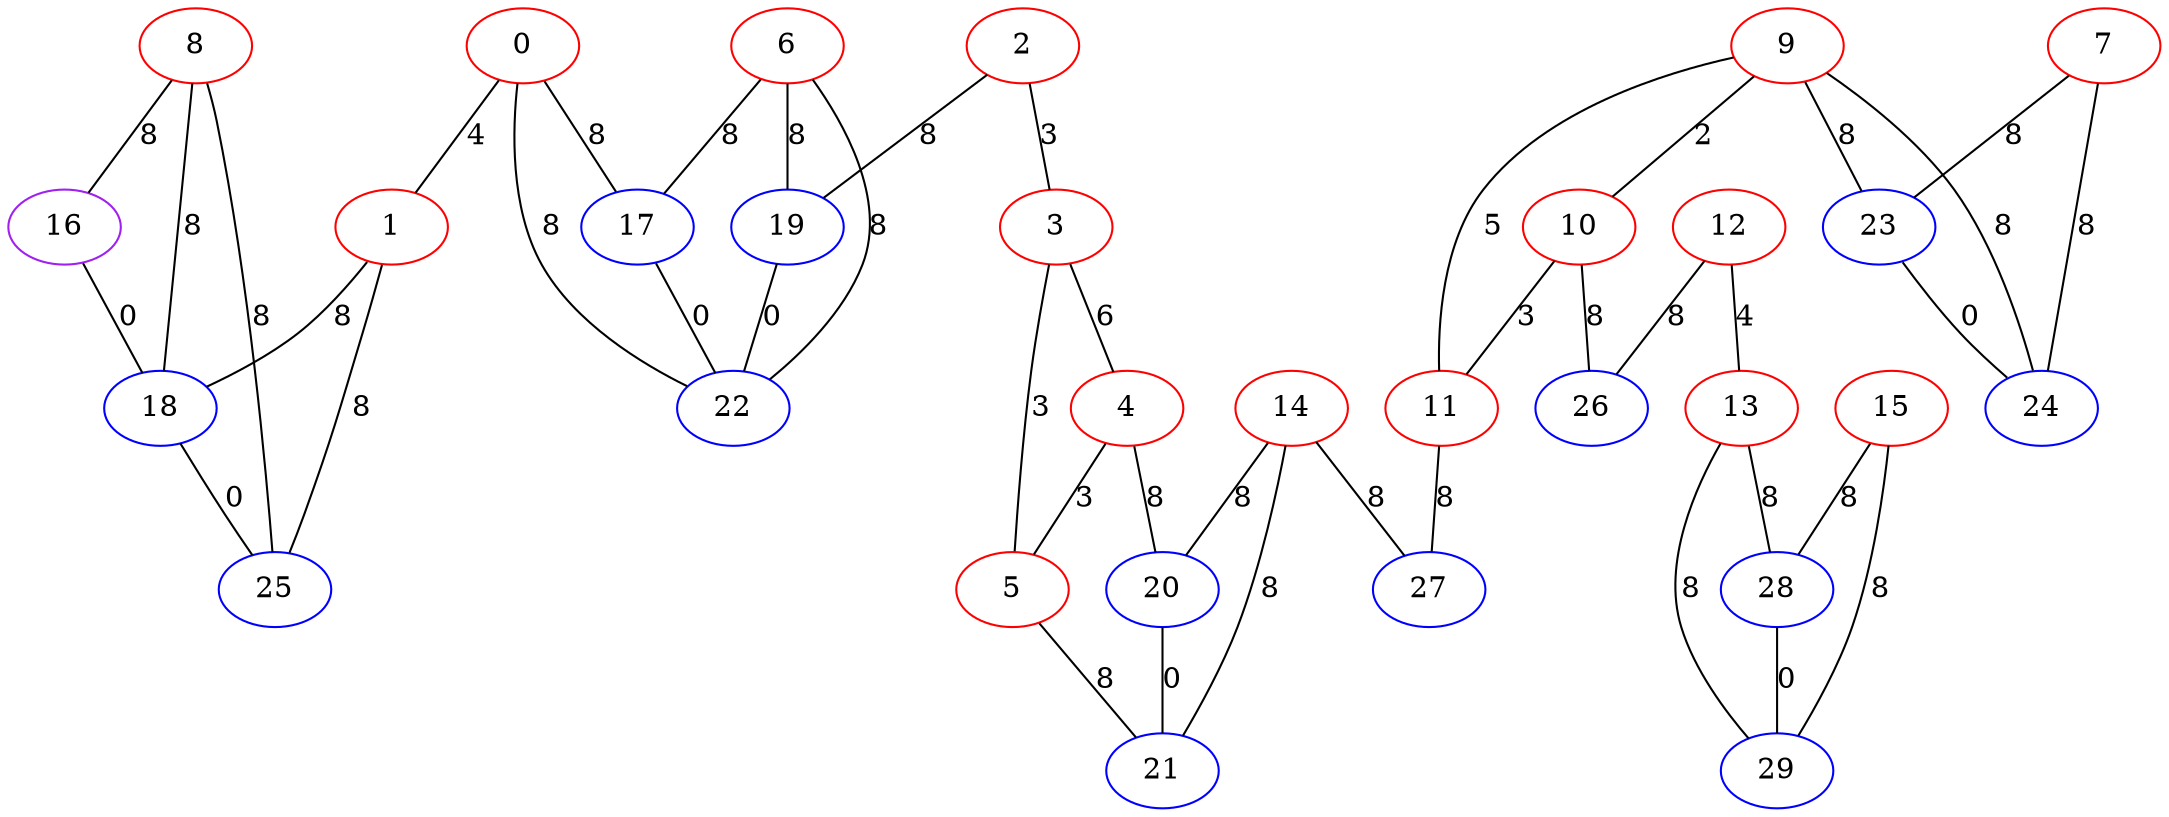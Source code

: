 graph "" {
0 [color=red, weight=1];
1 [color=red, weight=1];
2 [color=red, weight=1];
3 [color=red, weight=1];
4 [color=red, weight=1];
5 [color=red, weight=1];
6 [color=red, weight=1];
7 [color=red, weight=1];
8 [color=red, weight=1];
9 [color=red, weight=1];
10 [color=red, weight=1];
11 [color=red, weight=1];
12 [color=red, weight=1];
13 [color=red, weight=1];
14 [color=red, weight=1];
15 [color=red, weight=1];
16 [color=purple, weight=4];
17 [color=blue, weight=3];
18 [color=blue, weight=3];
19 [color=blue, weight=3];
20 [color=blue, weight=3];
21 [color=blue, weight=3];
22 [color=blue, weight=3];
23 [color=blue, weight=3];
24 [color=blue, weight=3];
25 [color=blue, weight=3];
26 [color=blue, weight=3];
27 [color=blue, weight=3];
28 [color=blue, weight=3];
29 [color=blue, weight=3];
0 -- 1  [key=0, label=4];
0 -- 22  [key=0, label=8];
0 -- 17  [key=0, label=8];
1 -- 25  [key=0, label=8];
1 -- 18  [key=0, label=8];
2 -- 19  [key=0, label=8];
2 -- 3  [key=0, label=3];
3 -- 4  [key=0, label=6];
3 -- 5  [key=0, label=3];
4 -- 20  [key=0, label=8];
4 -- 5  [key=0, label=3];
5 -- 21  [key=0, label=8];
6 -- 17  [key=0, label=8];
6 -- 19  [key=0, label=8];
6 -- 22  [key=0, label=8];
7 -- 24  [key=0, label=8];
7 -- 23  [key=0, label=8];
8 -- 16  [key=0, label=8];
8 -- 25  [key=0, label=8];
8 -- 18  [key=0, label=8];
9 -- 24  [key=0, label=8];
9 -- 10  [key=0, label=2];
9 -- 11  [key=0, label=5];
9 -- 23  [key=0, label=8];
10 -- 26  [key=0, label=8];
10 -- 11  [key=0, label=3];
11 -- 27  [key=0, label=8];
12 -- 26  [key=0, label=8];
12 -- 13  [key=0, label=4];
13 -- 28  [key=0, label=8];
13 -- 29  [key=0, label=8];
14 -- 27  [key=0, label=8];
14 -- 20  [key=0, label=8];
14 -- 21  [key=0, label=8];
15 -- 28  [key=0, label=8];
15 -- 29  [key=0, label=8];
16 -- 18  [key=0, label=0];
17 -- 22  [key=0, label=0];
18 -- 25  [key=0, label=0];
19 -- 22  [key=0, label=0];
20 -- 21  [key=0, label=0];
23 -- 24  [key=0, label=0];
28 -- 29  [key=0, label=0];
}
